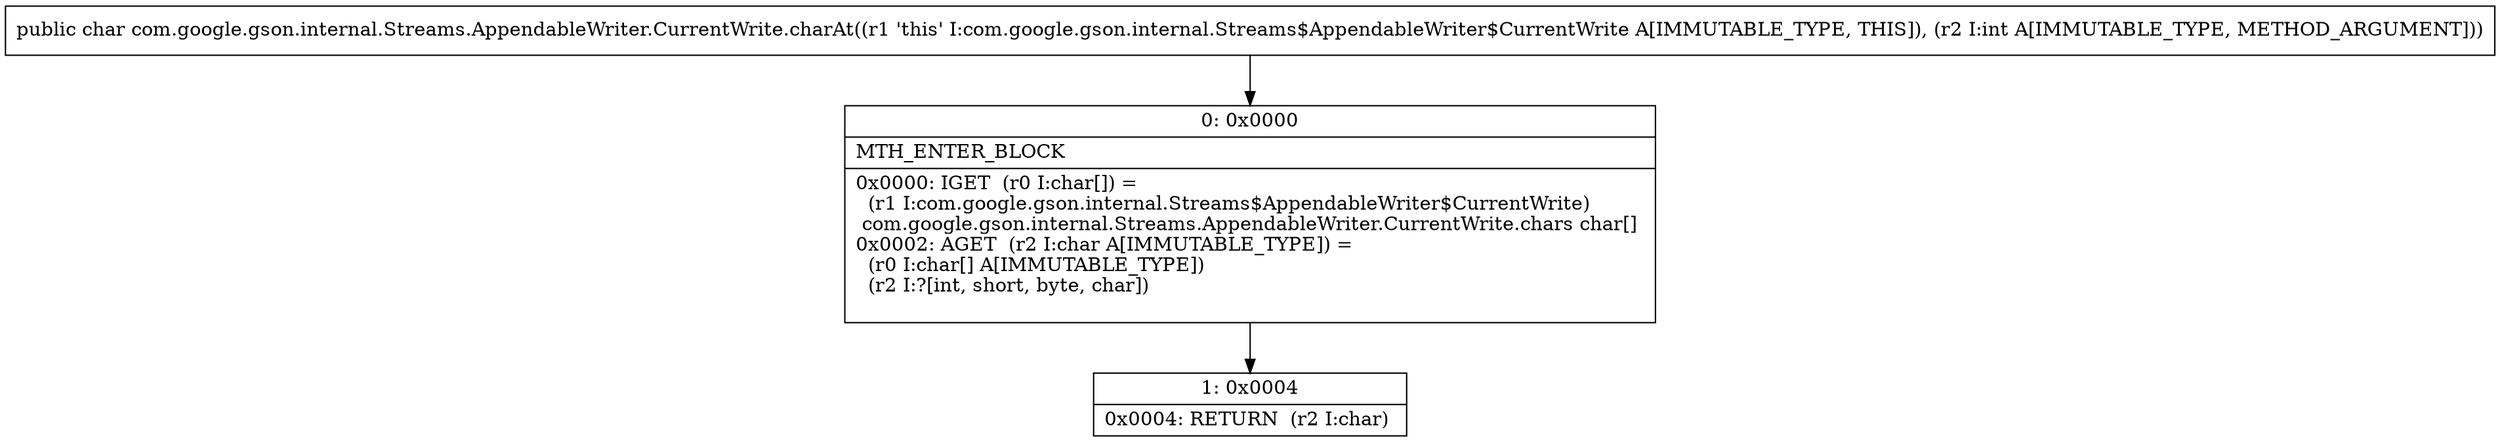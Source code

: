 digraph "CFG forcom.google.gson.internal.Streams.AppendableWriter.CurrentWrite.charAt(I)C" {
Node_0 [shape=record,label="{0\:\ 0x0000|MTH_ENTER_BLOCK\l|0x0000: IGET  (r0 I:char[]) = \l  (r1 I:com.google.gson.internal.Streams$AppendableWriter$CurrentWrite)\l com.google.gson.internal.Streams.AppendableWriter.CurrentWrite.chars char[] \l0x0002: AGET  (r2 I:char A[IMMUTABLE_TYPE]) = \l  (r0 I:char[] A[IMMUTABLE_TYPE])\l  (r2 I:?[int, short, byte, char])\l \l}"];
Node_1 [shape=record,label="{1\:\ 0x0004|0x0004: RETURN  (r2 I:char) \l}"];
MethodNode[shape=record,label="{public char com.google.gson.internal.Streams.AppendableWriter.CurrentWrite.charAt((r1 'this' I:com.google.gson.internal.Streams$AppendableWriter$CurrentWrite A[IMMUTABLE_TYPE, THIS]), (r2 I:int A[IMMUTABLE_TYPE, METHOD_ARGUMENT])) }"];
MethodNode -> Node_0;
Node_0 -> Node_1;
}

